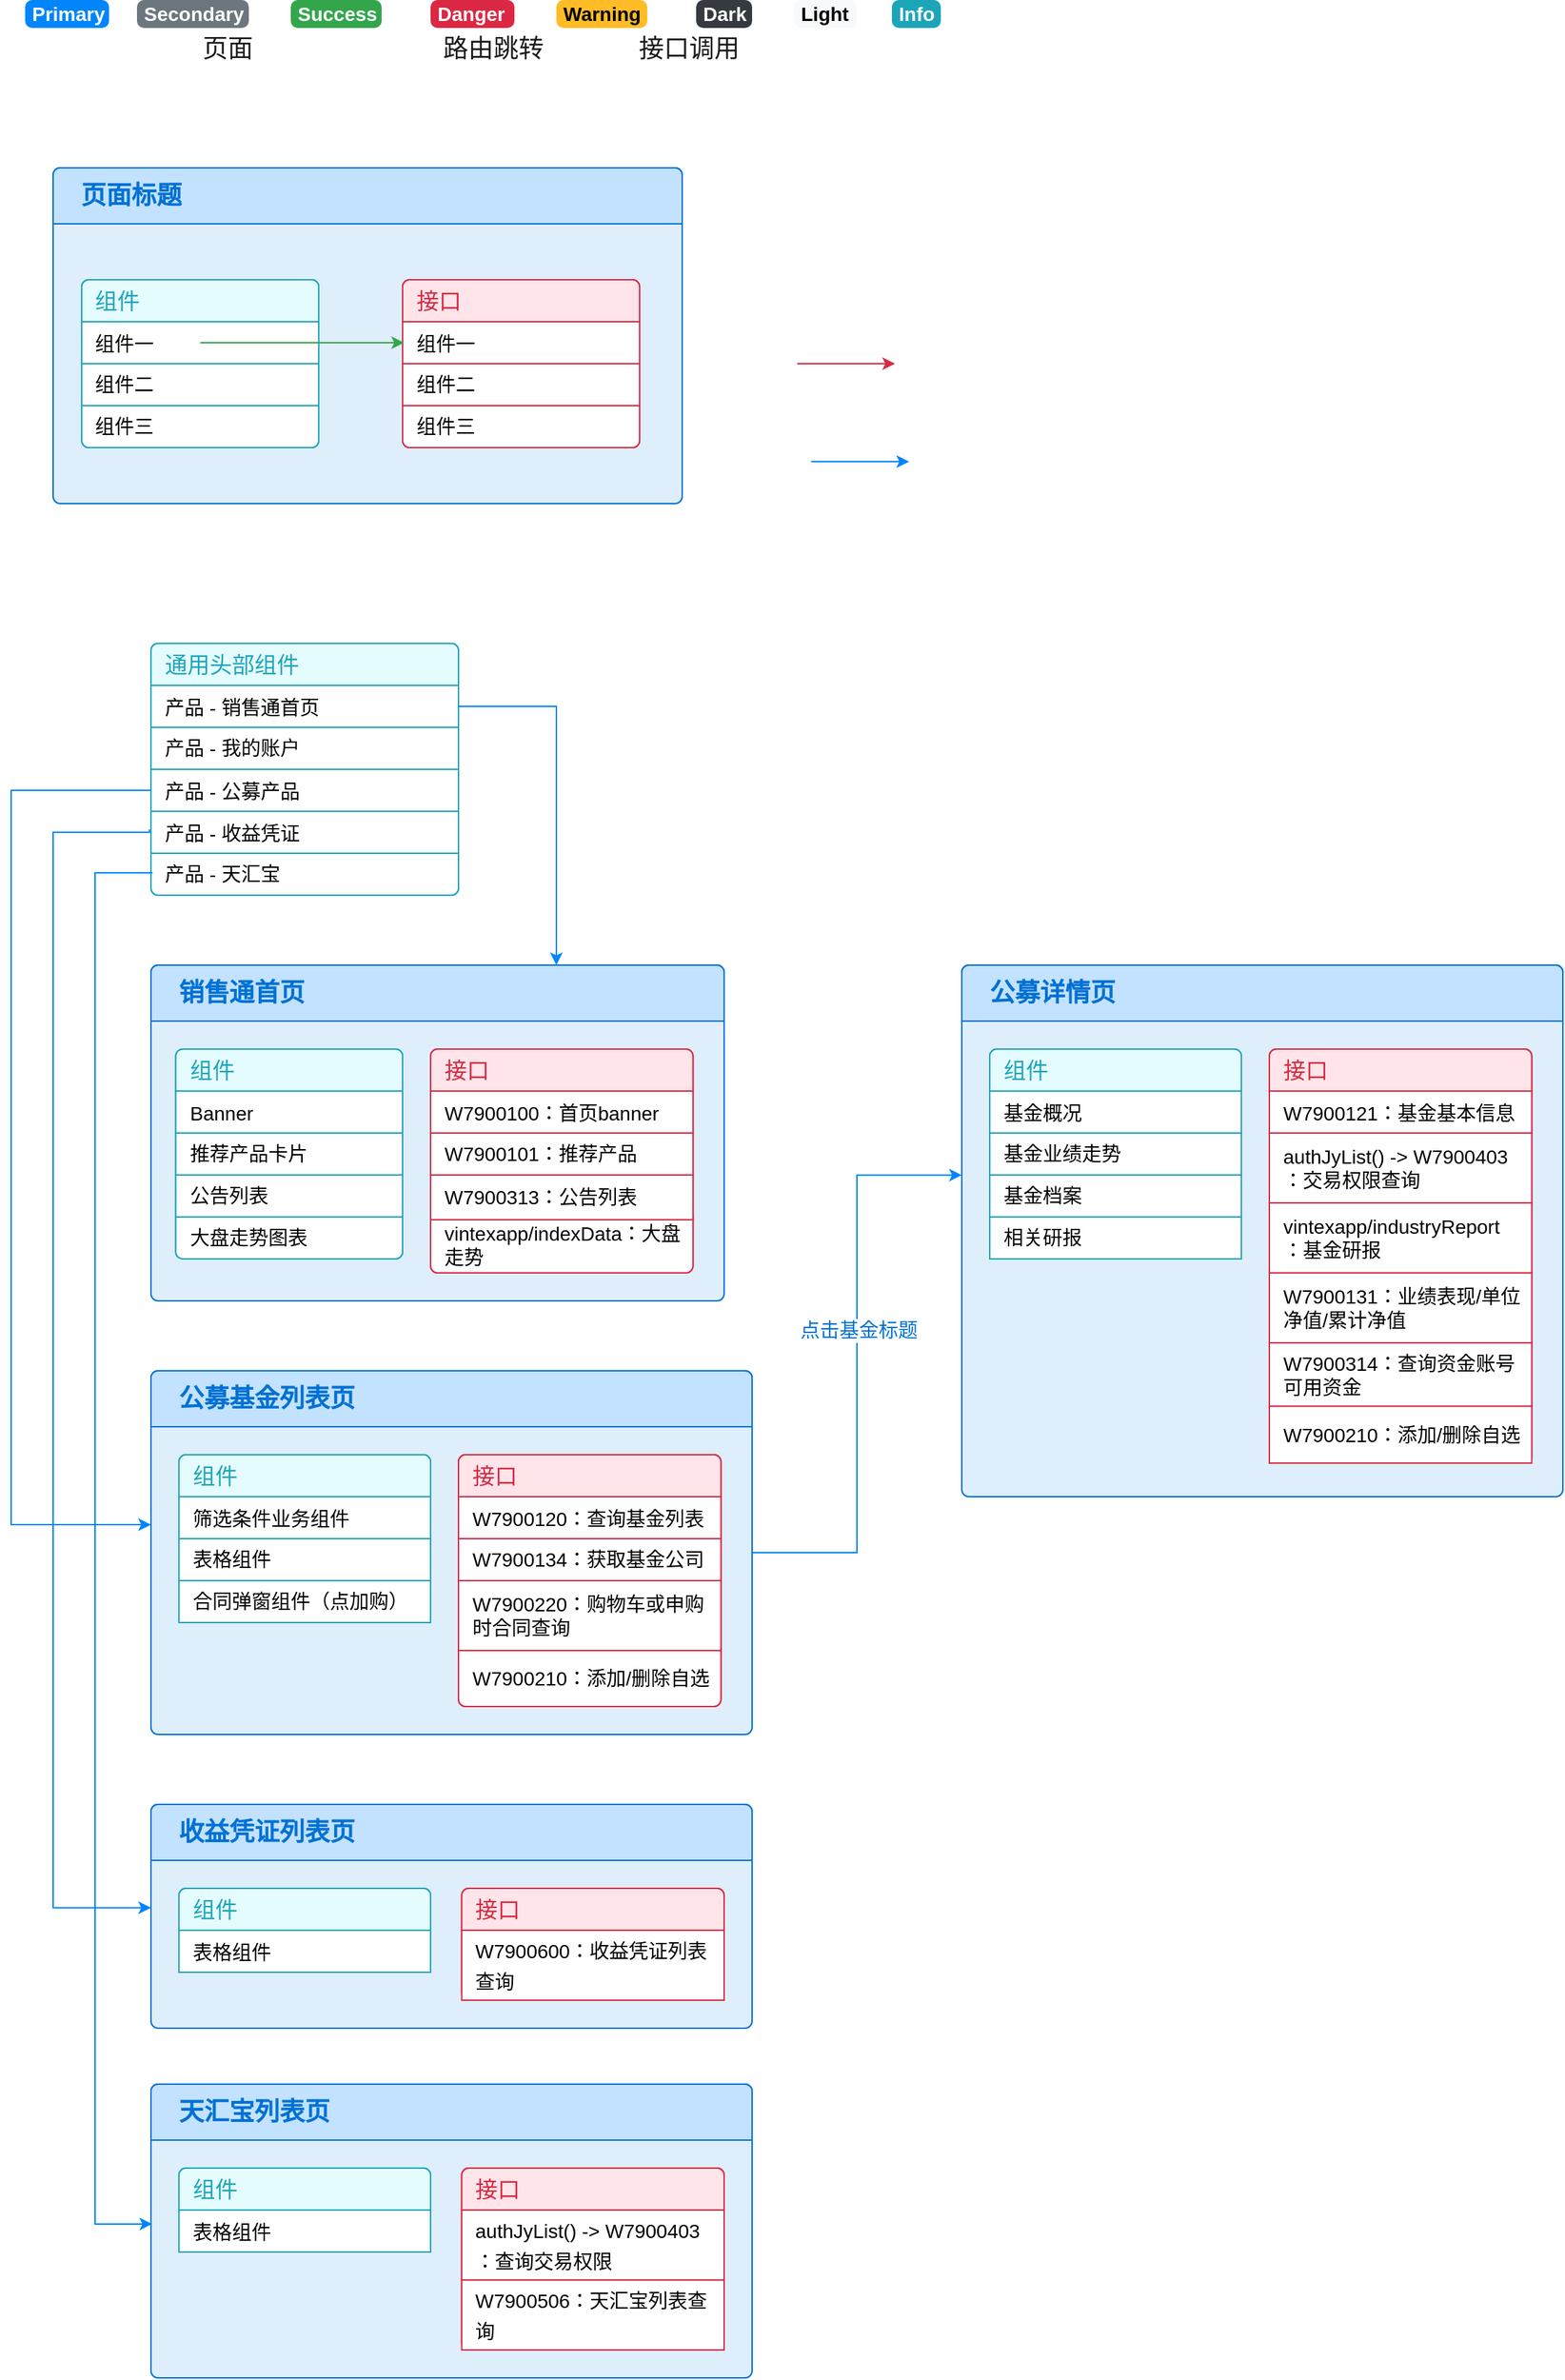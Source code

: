 <mxfile version="20.0.4" type="github">
  <diagram id="Mhiz0TYbnqHUInZX7yoO" name="Page-1">
    <mxGraphModel dx="1487" dy="970" grid="1" gridSize="10" guides="1" tooltips="1" connect="1" arrows="1" fold="1" page="1" pageScale="1" pageWidth="827" pageHeight="1169" math="0" shadow="0">
      <root>
        <mxCell id="0" />
        <mxCell id="1" parent="0" />
        <mxCell id="RmsIAJbYhFThGV-NR5GQ-37" value="" style="html=1;shadow=0;dashed=0;shape=mxgraph.bootstrap.rrect;rSize=5;strokeColor=#0071D5;html=1;whiteSpace=wrap;fillColor=#DFEEFB;fontColor=#ffffff;verticalAlign=bottom;align=left;spacing=20;spacingBottom=0;fontSize=14;" vertex="1" parent="1">
          <mxGeometry x="50" y="130" width="450" height="240" as="geometry" />
        </mxCell>
        <mxCell id="RmsIAJbYhFThGV-NR5GQ-38" value="&lt;font color=&quot;#0071d5&quot;&gt;&lt;b&gt;页面标题&lt;/b&gt;&lt;/font&gt;" style="html=1;shadow=0;dashed=0;shape=mxgraph.bootstrap.topButton;rSize=5;perimeter=none;whiteSpace=wrap;fillColor=#C2E2FF;strokeColor=#0071D5;fontColor=#ffffff;resizeWidth=1;fontSize=18;align=left;spacing=20;" vertex="1" parent="RmsIAJbYhFThGV-NR5GQ-37">
          <mxGeometry width="450" height="40" relative="1" as="geometry" />
        </mxCell>
        <mxCell id="RmsIAJbYhFThGV-NR5GQ-52" value="" style="html=1;shadow=0;dashed=0;shape=mxgraph.bootstrap.rrect;rSize=5;strokeColor=#1CA5B8;html=1;whiteSpace=wrap;fillColor=#FFFFFF;fontColor=#000000;fontSize=18;" vertex="1" parent="RmsIAJbYhFThGV-NR5GQ-37">
          <mxGeometry x="20.45" y="80" width="169.55" height="120" as="geometry" />
        </mxCell>
        <mxCell id="RmsIAJbYhFThGV-NR5GQ-53" value="组件" style="html=1;shadow=0;dashed=0;shape=mxgraph.bootstrap.topButton;strokeColor=inherit;fillColor=#E5FCFF;rSize=5;perimeter=none;whiteSpace=wrap;resizeWidth=1;align=left;spacing=10;fontSize=16;fontColor=#1CA5B8;" vertex="1" parent="RmsIAJbYhFThGV-NR5GQ-52">
          <mxGeometry width="169.55" height="30" relative="1" as="geometry" />
        </mxCell>
        <mxCell id="RmsIAJbYhFThGV-NR5GQ-54" value="&lt;font style=&quot;font-size: 14px;&quot;&gt;组件一&lt;/font&gt;" style="strokeColor=inherit;fillColor=inherit;gradientColor=inherit;fontColor=inherit;html=1;shadow=0;dashed=0;perimeter=none;whiteSpace=wrap;resizeWidth=1;align=left;spacing=10;fontSize=18;" vertex="1" parent="RmsIAJbYhFThGV-NR5GQ-52">
          <mxGeometry width="169.55" height="30" relative="1" as="geometry">
            <mxPoint y="30" as="offset" />
          </mxGeometry>
        </mxCell>
        <mxCell id="RmsIAJbYhFThGV-NR5GQ-55" value="组件二" style="strokeColor=inherit;fillColor=inherit;gradientColor=inherit;fontColor=inherit;html=1;shadow=0;dashed=0;perimeter=none;whiteSpace=wrap;resizeWidth=1;align=left;spacing=10;fontSize=14;" vertex="1" parent="RmsIAJbYhFThGV-NR5GQ-52">
          <mxGeometry width="169.55" height="30" relative="1" as="geometry">
            <mxPoint y="60" as="offset" />
          </mxGeometry>
        </mxCell>
        <mxCell id="RmsIAJbYhFThGV-NR5GQ-56" value="组件三" style="strokeColor=inherit;fillColor=inherit;gradientColor=inherit;fontColor=inherit;html=1;shadow=0;dashed=0;shape=mxgraph.bootstrap.bottomButton;rSize=5;perimeter=none;whiteSpace=wrap;resizeWidth=1;resizeHeight=0;align=left;spacing=10;fontSize=14;" vertex="1" parent="RmsIAJbYhFThGV-NR5GQ-52">
          <mxGeometry y="1" width="169.55" height="30" relative="1" as="geometry">
            <mxPoint y="-30" as="offset" />
          </mxGeometry>
        </mxCell>
        <mxCell id="RmsIAJbYhFThGV-NR5GQ-65" value="" style="html=1;shadow=0;dashed=0;shape=mxgraph.bootstrap.rrect;rSize=5;strokeColor=#DB2843;html=1;whiteSpace=wrap;fillColor=#FFFFFF;fontColor=#000000;fontSize=18;" vertex="1" parent="RmsIAJbYhFThGV-NR5GQ-37">
          <mxGeometry x="250" y="80" width="169.55" height="120" as="geometry" />
        </mxCell>
        <mxCell id="RmsIAJbYhFThGV-NR5GQ-66" value="&lt;font color=&quot;#db2843&quot;&gt;接口&lt;/font&gt;" style="html=1;shadow=0;dashed=0;shape=mxgraph.bootstrap.topButton;strokeColor=inherit;fillColor=#FFE5E9;rSize=5;perimeter=none;whiteSpace=wrap;resizeWidth=1;align=left;spacing=10;fontSize=16;fontColor=#1CA5B8;" vertex="1" parent="RmsIAJbYhFThGV-NR5GQ-65">
          <mxGeometry width="169.55" height="30" relative="1" as="geometry" />
        </mxCell>
        <mxCell id="RmsIAJbYhFThGV-NR5GQ-67" value="&lt;font style=&quot;font-size: 14px;&quot;&gt;组件一&lt;/font&gt;" style="strokeColor=inherit;fillColor=inherit;gradientColor=inherit;fontColor=inherit;html=1;shadow=0;dashed=0;perimeter=none;whiteSpace=wrap;resizeWidth=1;align=left;spacing=10;fontSize=18;" vertex="1" parent="RmsIAJbYhFThGV-NR5GQ-65">
          <mxGeometry width="169.55" height="30" relative="1" as="geometry">
            <mxPoint y="30" as="offset" />
          </mxGeometry>
        </mxCell>
        <mxCell id="RmsIAJbYhFThGV-NR5GQ-68" value="组件二" style="strokeColor=inherit;fillColor=inherit;gradientColor=inherit;fontColor=inherit;html=1;shadow=0;dashed=0;perimeter=none;whiteSpace=wrap;resizeWidth=1;align=left;spacing=10;fontSize=14;" vertex="1" parent="RmsIAJbYhFThGV-NR5GQ-65">
          <mxGeometry width="169.55" height="30" relative="1" as="geometry">
            <mxPoint y="60" as="offset" />
          </mxGeometry>
        </mxCell>
        <mxCell id="RmsIAJbYhFThGV-NR5GQ-69" value="组件三" style="strokeColor=inherit;fillColor=inherit;gradientColor=inherit;fontColor=inherit;html=1;shadow=0;dashed=0;shape=mxgraph.bootstrap.bottomButton;rSize=5;perimeter=none;whiteSpace=wrap;resizeWidth=1;resizeHeight=0;align=left;spacing=10;fontSize=14;" vertex="1" parent="RmsIAJbYhFThGV-NR5GQ-65">
          <mxGeometry y="1" width="169.55" height="30" relative="1" as="geometry">
            <mxPoint y="-30" as="offset" />
          </mxGeometry>
        </mxCell>
        <mxCell id="RmsIAJbYhFThGV-NR5GQ-42" value="" style="endArrow=classic;html=1;rounded=0;fontSize=18;fontColor=#1A1A1A;strokeColor=#33A64C;entryX=0.006;entryY=0.375;entryDx=0;entryDy=0;entryPerimeter=0;" edge="1" parent="RmsIAJbYhFThGV-NR5GQ-37" source="RmsIAJbYhFThGV-NR5GQ-54" target="RmsIAJbYhFThGV-NR5GQ-65">
          <mxGeometry width="50" height="50" relative="1" as="geometry">
            <mxPoint x="240" y="300" as="sourcePoint" />
            <mxPoint x="310" y="300" as="targetPoint" />
          </mxGeometry>
        </mxCell>
        <mxCell id="RmsIAJbYhFThGV-NR5GQ-41" value="&lt;font style=&quot;font-size: 18px;&quot; color=&quot;#1a1a1a&quot;&gt;页面&lt;/font&gt;" style="text;html=1;strokeColor=none;fillColor=none;align=center;verticalAlign=middle;whiteSpace=wrap;rounded=0;fontColor=#FFFFFF;" vertex="1" parent="1">
          <mxGeometry x="145" y="30" width="60" height="30" as="geometry" />
        </mxCell>
        <mxCell id="RmsIAJbYhFThGV-NR5GQ-43" value="&lt;font style=&quot;font-size: 18px;&quot; color=&quot;#1a1a1a&quot;&gt;路由跳转&lt;/font&gt;" style="text;html=1;strokeColor=none;fillColor=none;align=center;verticalAlign=middle;whiteSpace=wrap;rounded=0;fontColor=#FFFFFF;" vertex="1" parent="1">
          <mxGeometry x="320" y="30" width="90" height="30" as="geometry" />
        </mxCell>
        <mxCell id="RmsIAJbYhFThGV-NR5GQ-44" value="" style="endArrow=classic;html=1;rounded=0;fontSize=18;fontColor=#1A1A1A;strokeColor=#DB2843;strokeWidth=1;" edge="1" parent="1">
          <mxGeometry width="50" height="50" relative="1" as="geometry">
            <mxPoint x="582.28" y="270" as="sourcePoint" />
            <mxPoint x="652.28" y="270" as="targetPoint" />
          </mxGeometry>
        </mxCell>
        <mxCell id="RmsIAJbYhFThGV-NR5GQ-45" value="&lt;font style=&quot;font-size: 18px;&quot; color=&quot;#1a1a1a&quot;&gt;接口调用&lt;/font&gt;" style="text;html=1;strokeColor=none;fillColor=none;align=center;verticalAlign=middle;whiteSpace=wrap;rounded=0;fontColor=#FFFFFF;" vertex="1" parent="1">
          <mxGeometry x="460" y="30" width="90" height="30" as="geometry" />
        </mxCell>
        <mxCell id="RmsIAJbYhFThGV-NR5GQ-57" value="Primary" style="html=1;shadow=0;dashed=0;shape=mxgraph.bootstrap.rrect;rSize=5;strokeColor=none;strokeWidth=1;fillColor=#0085FC;fontColor=#FFFFFF;whiteSpace=wrap;align=left;verticalAlign=middle;spacingLeft=0;fontStyle=1;fontSize=14;spacing=5;" vertex="1" parent="1">
          <mxGeometry x="30" y="10" width="60" height="20" as="geometry" />
        </mxCell>
        <mxCell id="RmsIAJbYhFThGV-NR5GQ-58" value="Secondary" style="html=1;shadow=0;dashed=0;shape=mxgraph.bootstrap.rrect;rSize=5;strokeColor=none;strokeWidth=1;fillColor=#6C767D;fontColor=#FFFFFF;whiteSpace=wrap;align=left;verticalAlign=middle;spacingLeft=0;fontStyle=1;fontSize=14;spacing=5;" vertex="1" parent="1">
          <mxGeometry x="110" y="10" width="80" height="20" as="geometry" />
        </mxCell>
        <mxCell id="RmsIAJbYhFThGV-NR5GQ-59" value="Success" style="html=1;shadow=0;dashed=0;shape=mxgraph.bootstrap.rrect;rSize=5;strokeColor=none;strokeWidth=1;fillColor=#33A64C;fontColor=#FFFFFF;whiteSpace=wrap;align=left;verticalAlign=middle;spacingLeft=0;fontStyle=1;fontSize=14;spacing=5;" vertex="1" parent="1">
          <mxGeometry x="220" y="10" width="65" height="20" as="geometry" />
        </mxCell>
        <mxCell id="RmsIAJbYhFThGV-NR5GQ-60" value="Danger" style="html=1;shadow=0;dashed=0;shape=mxgraph.bootstrap.rrect;rSize=5;strokeColor=none;strokeWidth=1;fillColor=#DB2843;fontColor=#FFFFFF;whiteSpace=wrap;align=left;verticalAlign=middle;spacingLeft=0;fontStyle=1;fontSize=14;spacing=5;" vertex="1" parent="1">
          <mxGeometry x="320" y="10" width="60" height="20" as="geometry" />
        </mxCell>
        <mxCell id="RmsIAJbYhFThGV-NR5GQ-61" value="Warning" style="html=1;shadow=0;dashed=0;shape=mxgraph.bootstrap.rrect;rSize=5;strokeColor=none;strokeWidth=1;fillColor=#FFBC26;fontColor=#000000;whiteSpace=wrap;align=left;verticalAlign=middle;spacingLeft=0;fontStyle=1;fontSize=14;spacing=5;" vertex="1" parent="1">
          <mxGeometry x="410" y="10" width="65" height="20" as="geometry" />
        </mxCell>
        <mxCell id="RmsIAJbYhFThGV-NR5GQ-62" value="Dark" style="html=1;shadow=0;dashed=0;shape=mxgraph.bootstrap.rrect;rSize=5;strokeColor=none;strokeWidth=1;fillColor=#343A40;fontColor=#FFFFFF;whiteSpace=wrap;align=left;verticalAlign=middle;spacingLeft=0;fontStyle=1;fontSize=14;spacing=5;" vertex="1" parent="1">
          <mxGeometry x="510" y="10" width="40" height="20" as="geometry" />
        </mxCell>
        <mxCell id="RmsIAJbYhFThGV-NR5GQ-63" value="Light" style="html=1;shadow=0;dashed=0;shape=mxgraph.bootstrap.rrect;rSize=5;strokeColor=none;strokeWidth=1;fillColor=#F8F9FA;fontColor=#000000;whiteSpace=wrap;align=left;verticalAlign=middle;spacingLeft=0;fontStyle=1;fontSize=14;spacing=5;" vertex="1" parent="1">
          <mxGeometry x="580" y="10" width="45" height="20" as="geometry" />
        </mxCell>
        <mxCell id="RmsIAJbYhFThGV-NR5GQ-64" value="Info" style="html=1;shadow=0;dashed=0;shape=mxgraph.bootstrap.rrect;rSize=5;strokeColor=none;strokeWidth=1;fillColor=#1CA5B8;fontColor=#FFFFFF;whiteSpace=wrap;align=left;verticalAlign=middle;spacingLeft=0;fontStyle=1;fontSize=14;spacing=5;" vertex="1" parent="1">
          <mxGeometry x="650" y="10" width="35" height="20" as="geometry" />
        </mxCell>
        <mxCell id="RmsIAJbYhFThGV-NR5GQ-70" value="" style="html=1;shadow=0;dashed=0;shape=mxgraph.bootstrap.rrect;rSize=5;strokeColor=#1CA5B8;html=1;whiteSpace=wrap;fillColor=#FFFFFF;fontColor=#000000;fontSize=18;" vertex="1" parent="1">
          <mxGeometry x="120" y="470" width="220" height="180" as="geometry" />
        </mxCell>
        <mxCell id="RmsIAJbYhFThGV-NR5GQ-71" value="通用头部组件" style="html=1;shadow=0;dashed=0;shape=mxgraph.bootstrap.topButton;strokeColor=inherit;fillColor=#E5FCFF;rSize=5;perimeter=none;whiteSpace=wrap;resizeWidth=1;align=left;spacing=10;fontSize=16;fontColor=#1CA5B8;" vertex="1" parent="RmsIAJbYhFThGV-NR5GQ-70">
          <mxGeometry width="220" height="30" relative="1" as="geometry" />
        </mxCell>
        <mxCell id="RmsIAJbYhFThGV-NR5GQ-72" value="&lt;font style=&quot;font-size: 14px;&quot;&gt;产品 - 销售通首页&lt;/font&gt;" style="strokeColor=inherit;fillColor=inherit;gradientColor=inherit;fontColor=inherit;html=1;shadow=0;dashed=0;perimeter=none;whiteSpace=wrap;resizeWidth=1;align=left;spacing=10;fontSize=18;" vertex="1" parent="RmsIAJbYhFThGV-NR5GQ-70">
          <mxGeometry width="220" height="30" relative="1" as="geometry">
            <mxPoint y="30" as="offset" />
          </mxGeometry>
        </mxCell>
        <mxCell id="RmsIAJbYhFThGV-NR5GQ-73" value="产品 - 我的账户" style="strokeColor=inherit;fillColor=inherit;gradientColor=inherit;fontColor=inherit;html=1;shadow=0;dashed=0;perimeter=none;whiteSpace=wrap;resizeWidth=1;align=left;spacing=10;fontSize=14;" vertex="1" parent="RmsIAJbYhFThGV-NR5GQ-70">
          <mxGeometry width="220" height="30" relative="1" as="geometry">
            <mxPoint y="60" as="offset" />
          </mxGeometry>
        </mxCell>
        <mxCell id="RmsIAJbYhFThGV-NR5GQ-74" value="产品 - 天汇宝" style="strokeColor=inherit;fillColor=inherit;gradientColor=inherit;fontColor=inherit;html=1;shadow=0;dashed=0;shape=mxgraph.bootstrap.bottomButton;rSize=5;perimeter=none;whiteSpace=wrap;resizeWidth=1;resizeHeight=0;align=left;spacing=10;fontSize=14;" vertex="1" parent="RmsIAJbYhFThGV-NR5GQ-70">
          <mxGeometry y="1" width="220" height="30" relative="1" as="geometry">
            <mxPoint y="-30" as="offset" />
          </mxGeometry>
        </mxCell>
        <mxCell id="RmsIAJbYhFThGV-NR5GQ-76" value="&lt;span style=&quot;font-size: 14px;&quot;&gt;产品 - 公募产品&lt;/span&gt;" style="strokeColor=inherit;fillColor=inherit;gradientColor=inherit;fontColor=inherit;html=1;shadow=0;dashed=0;perimeter=none;whiteSpace=wrap;resizeWidth=1;align=left;spacing=10;fontSize=18;" vertex="1" parent="RmsIAJbYhFThGV-NR5GQ-70">
          <mxGeometry y="90" width="220" height="30" as="geometry" />
        </mxCell>
        <mxCell id="RmsIAJbYhFThGV-NR5GQ-77" value="&lt;font style=&quot;font-size: 14px;&quot;&gt;产品 - 收益凭证&lt;/font&gt;" style="strokeColor=inherit;fillColor=inherit;gradientColor=inherit;fontColor=inherit;html=1;shadow=0;dashed=0;perimeter=none;whiteSpace=wrap;resizeWidth=1;align=left;spacing=10;fontSize=18;" vertex="1" parent="RmsIAJbYhFThGV-NR5GQ-70">
          <mxGeometry y="120" width="220" height="30" as="geometry" />
        </mxCell>
        <mxCell id="RmsIAJbYhFThGV-NR5GQ-79" value="" style="html=1;shadow=0;dashed=0;shape=mxgraph.bootstrap.rrect;rSize=5;strokeColor=#0071D5;html=1;whiteSpace=wrap;fillColor=#DFEEFB;fontColor=#ffffff;verticalAlign=bottom;align=left;spacing=20;spacingBottom=0;fontSize=14;container=0;" vertex="1" parent="1">
          <mxGeometry x="120" y="700" width="410" height="240" as="geometry" />
        </mxCell>
        <mxCell id="RmsIAJbYhFThGV-NR5GQ-80" value="&lt;font color=&quot;#0071d5&quot;&gt;&lt;b&gt;销售通首页&lt;/b&gt;&lt;/font&gt;" style="html=1;shadow=0;dashed=0;shape=mxgraph.bootstrap.topButton;rSize=5;perimeter=none;whiteSpace=wrap;fillColor=#C2E2FF;strokeColor=#0071D5;fontColor=#ffffff;resizeWidth=1;fontSize=18;align=left;spacing=20;" vertex="1" parent="1">
          <mxGeometry x="120" y="700" width="410" height="40" as="geometry" />
        </mxCell>
        <mxCell id="RmsIAJbYhFThGV-NR5GQ-81" value="" style="html=1;shadow=0;dashed=0;shape=mxgraph.bootstrap.rrect;rSize=5;strokeColor=#1CA5B8;html=1;whiteSpace=wrap;fillColor=#FFFFFF;fontColor=#000000;fontSize=18;" vertex="1" parent="1">
          <mxGeometry x="137.72" y="760" width="162.28" height="150" as="geometry" />
        </mxCell>
        <mxCell id="RmsIAJbYhFThGV-NR5GQ-82" value="组件" style="html=1;shadow=0;dashed=0;shape=mxgraph.bootstrap.topButton;strokeColor=inherit;fillColor=#E5FCFF;rSize=5;perimeter=none;whiteSpace=wrap;resizeWidth=1;align=left;spacing=10;fontSize=16;fontColor=#1CA5B8;" vertex="1" parent="RmsIAJbYhFThGV-NR5GQ-81">
          <mxGeometry width="162.28" height="30" relative="1" as="geometry" />
        </mxCell>
        <mxCell id="RmsIAJbYhFThGV-NR5GQ-83" value="&lt;font style=&quot;font-size: 14px;&quot;&gt;Banner&lt;/font&gt;" style="strokeColor=inherit;fillColor=inherit;gradientColor=inherit;fontColor=inherit;html=1;shadow=0;dashed=0;perimeter=none;whiteSpace=wrap;resizeWidth=1;align=left;spacing=10;fontSize=18;" vertex="1" parent="RmsIAJbYhFThGV-NR5GQ-81">
          <mxGeometry width="162.28" height="30" relative="1" as="geometry">
            <mxPoint y="30" as="offset" />
          </mxGeometry>
        </mxCell>
        <mxCell id="RmsIAJbYhFThGV-NR5GQ-84" value="推荐产品卡片" style="strokeColor=inherit;fillColor=inherit;gradientColor=inherit;fontColor=inherit;html=1;shadow=0;dashed=0;perimeter=none;whiteSpace=wrap;resizeWidth=1;align=left;spacing=10;fontSize=14;" vertex="1" parent="RmsIAJbYhFThGV-NR5GQ-81">
          <mxGeometry width="162.28" height="30" relative="1" as="geometry">
            <mxPoint y="60" as="offset" />
          </mxGeometry>
        </mxCell>
        <mxCell id="RmsIAJbYhFThGV-NR5GQ-85" value="大盘走势图表" style="strokeColor=inherit;fillColor=inherit;gradientColor=inherit;fontColor=inherit;html=1;shadow=0;dashed=0;shape=mxgraph.bootstrap.bottomButton;rSize=5;perimeter=none;whiteSpace=wrap;resizeWidth=1;resizeHeight=0;align=left;spacing=10;fontSize=14;" vertex="1" parent="RmsIAJbYhFThGV-NR5GQ-81">
          <mxGeometry y="1" width="162.28" height="30" relative="1" as="geometry">
            <mxPoint y="-30" as="offset" />
          </mxGeometry>
        </mxCell>
        <mxCell id="RmsIAJbYhFThGV-NR5GQ-92" value="公告列表" style="strokeColor=inherit;fillColor=inherit;gradientColor=inherit;fontColor=inherit;html=1;shadow=0;dashed=0;perimeter=none;whiteSpace=wrap;resizeWidth=1;align=left;spacing=10;fontSize=14;" vertex="1" parent="RmsIAJbYhFThGV-NR5GQ-81">
          <mxGeometry y="90" width="162.28" height="30" as="geometry" />
        </mxCell>
        <mxCell id="RmsIAJbYhFThGV-NR5GQ-86" value="" style="html=1;shadow=0;dashed=0;shape=mxgraph.bootstrap.rrect;rSize=5;strokeColor=#DB2843;html=1;whiteSpace=wrap;fillColor=#FFFFFF;fontColor=#000000;fontSize=18;" vertex="1" parent="1">
          <mxGeometry x="320" y="760" width="187.72" height="160" as="geometry" />
        </mxCell>
        <mxCell id="RmsIAJbYhFThGV-NR5GQ-87" value="&lt;font color=&quot;#db2843&quot;&gt;接口&lt;/font&gt;" style="html=1;shadow=0;dashed=0;shape=mxgraph.bootstrap.topButton;strokeColor=inherit;fillColor=#FFE5E9;rSize=5;perimeter=none;whiteSpace=wrap;resizeWidth=1;align=left;spacing=10;fontSize=16;fontColor=#1CA5B8;" vertex="1" parent="RmsIAJbYhFThGV-NR5GQ-86">
          <mxGeometry width="187.72" height="30" relative="1" as="geometry" />
        </mxCell>
        <mxCell id="RmsIAJbYhFThGV-NR5GQ-88" value="&lt;font style=&quot;font-size: 14px;&quot;&gt;W7900100：首页banner&lt;/font&gt;" style="strokeColor=inherit;fillColor=inherit;gradientColor=inherit;fontColor=inherit;html=1;shadow=0;dashed=0;perimeter=none;whiteSpace=wrap;resizeWidth=1;align=left;spacing=10;fontSize=18;" vertex="1" parent="RmsIAJbYhFThGV-NR5GQ-86">
          <mxGeometry width="187.72" height="30" relative="1" as="geometry">
            <mxPoint y="30" as="offset" />
          </mxGeometry>
        </mxCell>
        <mxCell id="RmsIAJbYhFThGV-NR5GQ-89" value="W7900101：推荐产品" style="strokeColor=inherit;fillColor=inherit;gradientColor=inherit;fontColor=inherit;html=1;shadow=0;dashed=0;perimeter=none;whiteSpace=wrap;resizeWidth=1;align=left;spacing=10;fontSize=14;" vertex="1" parent="RmsIAJbYhFThGV-NR5GQ-86">
          <mxGeometry width="187.72" height="30" relative="1" as="geometry">
            <mxPoint y="60" as="offset" />
          </mxGeometry>
        </mxCell>
        <mxCell id="RmsIAJbYhFThGV-NR5GQ-90" value="vintexapp/indexData：大盘走势" style="strokeColor=inherit;fillColor=inherit;gradientColor=inherit;fontColor=inherit;html=1;shadow=0;dashed=0;shape=mxgraph.bootstrap.bottomButton;rSize=5;perimeter=none;whiteSpace=wrap;resizeWidth=1;resizeHeight=0;align=left;spacing=10;fontSize=14;" vertex="1" parent="RmsIAJbYhFThGV-NR5GQ-86">
          <mxGeometry y="1" width="187.72" height="41" relative="1" as="geometry">
            <mxPoint y="-41" as="offset" />
          </mxGeometry>
        </mxCell>
        <mxCell id="RmsIAJbYhFThGV-NR5GQ-93" value="W7900313：公告列表" style="strokeColor=inherit;fillColor=inherit;gradientColor=inherit;fontColor=inherit;html=1;shadow=0;dashed=0;perimeter=none;whiteSpace=wrap;resizeWidth=1;align=left;spacing=10;fontSize=14;" vertex="1" parent="RmsIAJbYhFThGV-NR5GQ-86">
          <mxGeometry y="90" width="187.72" height="32" as="geometry" />
        </mxCell>
        <mxCell id="RmsIAJbYhFThGV-NR5GQ-156" style="edgeStyle=orthogonalEdgeStyle;rounded=0;orthogonalLoop=1;jettySize=auto;html=1;entryX=0;entryY=0.395;entryDx=0;entryDy=0;entryPerimeter=0;fontSize=16;fontColor=#DB2843;strokeColor=#0085FC;strokeWidth=1;" edge="1" parent="1" source="RmsIAJbYhFThGV-NR5GQ-94" target="RmsIAJbYhFThGV-NR5GQ-139">
          <mxGeometry relative="1" as="geometry" />
        </mxCell>
        <mxCell id="RmsIAJbYhFThGV-NR5GQ-157" value="点击基金标题" style="edgeLabel;html=1;align=center;verticalAlign=middle;resizable=0;points=[];fontSize=14;fontColor=#0071D5;" vertex="1" connectable="0" parent="RmsIAJbYhFThGV-NR5GQ-156">
          <mxGeometry x="0.114" y="-1" relative="1" as="geometry">
            <mxPoint as="offset" />
          </mxGeometry>
        </mxCell>
        <mxCell id="RmsIAJbYhFThGV-NR5GQ-94" value="" style="html=1;shadow=0;dashed=0;shape=mxgraph.bootstrap.rrect;rSize=5;strokeColor=#0071D5;html=1;whiteSpace=wrap;fillColor=#DFEEFB;fontColor=#ffffff;verticalAlign=bottom;align=left;spacing=20;spacingBottom=0;fontSize=14;container=0;" vertex="1" parent="1">
          <mxGeometry x="120" y="990" width="430" height="260" as="geometry" />
        </mxCell>
        <mxCell id="RmsIAJbYhFThGV-NR5GQ-95" value="&lt;font color=&quot;#0071d5&quot;&gt;&lt;b&gt;公募基金列表页&lt;/b&gt;&lt;/font&gt;" style="html=1;shadow=0;dashed=0;shape=mxgraph.bootstrap.topButton;rSize=5;perimeter=none;whiteSpace=wrap;fillColor=#C2E2FF;strokeColor=#0071D5;fontColor=#ffffff;resizeWidth=1;fontSize=18;align=left;spacing=20;" vertex="1" parent="1">
          <mxGeometry x="120" y="990" width="430" height="40" as="geometry" />
        </mxCell>
        <mxCell id="RmsIAJbYhFThGV-NR5GQ-96" value="" style="html=1;shadow=0;dashed=0;shape=mxgraph.bootstrap.rrect;rSize=5;strokeColor=#1CA5B8;html=1;whiteSpace=wrap;fillColor=#FFFFFF;fontColor=#000000;fontSize=18;" vertex="1" parent="1">
          <mxGeometry x="140" y="1050" width="180" height="120" as="geometry" />
        </mxCell>
        <mxCell id="RmsIAJbYhFThGV-NR5GQ-97" value="组件" style="html=1;shadow=0;dashed=0;shape=mxgraph.bootstrap.topButton;strokeColor=inherit;fillColor=#E5FCFF;rSize=5;perimeter=none;whiteSpace=wrap;resizeWidth=1;align=left;spacing=10;fontSize=16;fontColor=#1CA5B8;" vertex="1" parent="RmsIAJbYhFThGV-NR5GQ-96">
          <mxGeometry width="180.0" height="30" relative="1" as="geometry" />
        </mxCell>
        <mxCell id="RmsIAJbYhFThGV-NR5GQ-98" value="&lt;font style=&quot;font-size: 14px;&quot;&gt;筛选条件业务组件&lt;/font&gt;" style="strokeColor=inherit;fillColor=inherit;gradientColor=inherit;fontColor=inherit;html=1;shadow=0;dashed=0;perimeter=none;whiteSpace=wrap;resizeWidth=1;align=left;spacing=10;fontSize=18;" vertex="1" parent="RmsIAJbYhFThGV-NR5GQ-96">
          <mxGeometry width="180.0" height="30" relative="1" as="geometry">
            <mxPoint y="30" as="offset" />
          </mxGeometry>
        </mxCell>
        <mxCell id="RmsIAJbYhFThGV-NR5GQ-99" value="表格组件" style="strokeColor=inherit;fillColor=inherit;gradientColor=inherit;fontColor=inherit;html=1;shadow=0;dashed=0;perimeter=none;whiteSpace=wrap;resizeWidth=1;align=left;spacing=10;fontSize=14;" vertex="1" parent="RmsIAJbYhFThGV-NR5GQ-96">
          <mxGeometry width="180.0" height="30" relative="1" as="geometry">
            <mxPoint y="60" as="offset" />
          </mxGeometry>
        </mxCell>
        <mxCell id="RmsIAJbYhFThGV-NR5GQ-101" value="合同弹窗组件（点加购）" style="strokeColor=inherit;fillColor=inherit;gradientColor=inherit;fontColor=inherit;html=1;shadow=0;dashed=0;perimeter=none;whiteSpace=wrap;resizeWidth=1;align=left;spacing=10;fontSize=14;" vertex="1" parent="RmsIAJbYhFThGV-NR5GQ-96">
          <mxGeometry y="90" width="180" height="30" as="geometry" />
        </mxCell>
        <mxCell id="RmsIAJbYhFThGV-NR5GQ-102" value="" style="html=1;shadow=0;dashed=0;shape=mxgraph.bootstrap.rrect;rSize=5;strokeColor=#DB2843;html=1;whiteSpace=wrap;fillColor=#FFFFFF;fontColor=#000000;fontSize=18;" vertex="1" parent="1">
          <mxGeometry x="340" y="1050" width="187.72" height="180" as="geometry" />
        </mxCell>
        <mxCell id="RmsIAJbYhFThGV-NR5GQ-103" value="&lt;font color=&quot;#db2843&quot;&gt;接口&lt;/font&gt;" style="html=1;shadow=0;dashed=0;shape=mxgraph.bootstrap.topButton;strokeColor=inherit;fillColor=#FFE5E9;rSize=5;perimeter=none;whiteSpace=wrap;resizeWidth=1;align=left;spacing=10;fontSize=16;fontColor=#1CA5B8;" vertex="1" parent="RmsIAJbYhFThGV-NR5GQ-102">
          <mxGeometry width="187.72" height="30" relative="1" as="geometry" />
        </mxCell>
        <mxCell id="RmsIAJbYhFThGV-NR5GQ-104" value="&lt;font style=&quot;font-size: 14px;&quot;&gt;W7900120：查询基金列表&lt;/font&gt;" style="strokeColor=inherit;fillColor=inherit;gradientColor=inherit;fontColor=inherit;html=1;shadow=0;dashed=0;perimeter=none;whiteSpace=wrap;resizeWidth=1;align=left;spacing=10;fontSize=18;" vertex="1" parent="RmsIAJbYhFThGV-NR5GQ-102">
          <mxGeometry width="187.72" height="30" relative="1" as="geometry">
            <mxPoint y="30" as="offset" />
          </mxGeometry>
        </mxCell>
        <mxCell id="RmsIAJbYhFThGV-NR5GQ-105" value="W7900134：获取基金公司" style="strokeColor=inherit;fillColor=inherit;gradientColor=inherit;fontColor=inherit;html=1;shadow=0;dashed=0;perimeter=none;whiteSpace=wrap;resizeWidth=1;align=left;spacing=10;fontSize=14;" vertex="1" parent="RmsIAJbYhFThGV-NR5GQ-102">
          <mxGeometry width="187.72" height="30" relative="1" as="geometry">
            <mxPoint y="60" as="offset" />
          </mxGeometry>
        </mxCell>
        <mxCell id="RmsIAJbYhFThGV-NR5GQ-106" value="W7900210：添加/删除自选" style="strokeColor=inherit;fillColor=inherit;gradientColor=inherit;fontColor=inherit;html=1;shadow=0;dashed=0;shape=mxgraph.bootstrap.bottomButton;rSize=5;perimeter=none;whiteSpace=wrap;resizeWidth=1;resizeHeight=0;align=left;spacing=10;fontSize=14;" vertex="1" parent="RmsIAJbYhFThGV-NR5GQ-102">
          <mxGeometry y="1" width="187.72" height="41" relative="1" as="geometry">
            <mxPoint y="-41" as="offset" />
          </mxGeometry>
        </mxCell>
        <mxCell id="RmsIAJbYhFThGV-NR5GQ-107" value="W7900220：购物车或申购时合同查询" style="strokeColor=inherit;fillColor=inherit;gradientColor=inherit;fontColor=inherit;html=1;shadow=0;dashed=0;perimeter=none;whiteSpace=wrap;resizeWidth=1;align=left;spacing=10;fontSize=14;" vertex="1" parent="RmsIAJbYhFThGV-NR5GQ-102">
          <mxGeometry y="90" width="187.72" height="50" as="geometry" />
        </mxCell>
        <mxCell id="RmsIAJbYhFThGV-NR5GQ-109" value="" style="endArrow=classic;html=1;rounded=0;fontSize=18;fontColor=#1A1A1A;strokeColor=#0085FC;strokeWidth=1;" edge="1" parent="1">
          <mxGeometry width="50" height="50" relative="1" as="geometry">
            <mxPoint x="592.28" y="340" as="sourcePoint" />
            <mxPoint x="662.28" y="340" as="targetPoint" />
          </mxGeometry>
        </mxCell>
        <mxCell id="RmsIAJbYhFThGV-NR5GQ-111" style="edgeStyle=orthogonalEdgeStyle;rounded=0;orthogonalLoop=1;jettySize=auto;html=1;fontSize=16;fontColor=#DB2843;strokeColor=#0085FC;strokeWidth=1;exitX=1;exitY=0.5;exitDx=0;exitDy=0;exitPerimeter=0;" edge="1" parent="1" source="RmsIAJbYhFThGV-NR5GQ-72">
          <mxGeometry relative="1" as="geometry">
            <mxPoint x="250" y="515" as="sourcePoint" />
            <mxPoint x="410" y="700" as="targetPoint" />
            <Array as="points">
              <mxPoint x="410" y="515" />
            </Array>
          </mxGeometry>
        </mxCell>
        <mxCell id="RmsIAJbYhFThGV-NR5GQ-112" style="edgeStyle=orthogonalEdgeStyle;rounded=0;orthogonalLoop=1;jettySize=auto;html=1;fontSize=16;fontColor=#DB2843;strokeColor=#0085FC;strokeWidth=1;" edge="1" parent="1">
          <mxGeometry relative="1" as="geometry">
            <mxPoint x="120" y="575" as="sourcePoint" />
            <mxPoint x="120" y="1100" as="targetPoint" />
            <Array as="points">
              <mxPoint x="20" y="575" />
              <mxPoint x="20" y="1100" />
              <mxPoint x="120" y="1100" />
            </Array>
          </mxGeometry>
        </mxCell>
        <mxCell id="RmsIAJbYhFThGV-NR5GQ-114" value="" style="html=1;shadow=0;dashed=0;shape=mxgraph.bootstrap.rrect;rSize=5;strokeColor=#0071D5;html=1;whiteSpace=wrap;fillColor=#DFEEFB;fontColor=#ffffff;verticalAlign=bottom;align=left;spacing=20;spacingBottom=0;fontSize=14;container=0;" vertex="1" parent="1">
          <mxGeometry x="120" y="1300" width="430" height="160" as="geometry" />
        </mxCell>
        <mxCell id="RmsIAJbYhFThGV-NR5GQ-115" value="&lt;font color=&quot;#0071d5&quot;&gt;&lt;b&gt;收益凭证列表页&lt;/b&gt;&lt;/font&gt;" style="html=1;shadow=0;dashed=0;shape=mxgraph.bootstrap.topButton;rSize=5;perimeter=none;whiteSpace=wrap;fillColor=#C2E2FF;strokeColor=#0071D5;fontColor=#ffffff;resizeWidth=1;fontSize=18;align=left;spacing=20;" vertex="1" parent="1">
          <mxGeometry x="120" y="1300" width="430" height="40" as="geometry" />
        </mxCell>
        <mxCell id="RmsIAJbYhFThGV-NR5GQ-116" value="" style="html=1;shadow=0;dashed=0;shape=mxgraph.bootstrap.rrect;rSize=5;strokeColor=#1CA5B8;html=1;whiteSpace=wrap;fillColor=#FFFFFF;fontColor=#000000;fontSize=18;" vertex="1" parent="1">
          <mxGeometry x="140" y="1360" width="180" height="60" as="geometry" />
        </mxCell>
        <mxCell id="RmsIAJbYhFThGV-NR5GQ-117" value="组件" style="html=1;shadow=0;dashed=0;shape=mxgraph.bootstrap.topButton;strokeColor=inherit;fillColor=#E5FCFF;rSize=5;perimeter=none;whiteSpace=wrap;resizeWidth=1;align=left;spacing=10;fontSize=16;fontColor=#1CA5B8;" vertex="1" parent="RmsIAJbYhFThGV-NR5GQ-116">
          <mxGeometry width="180.0" height="30" relative="1" as="geometry" />
        </mxCell>
        <mxCell id="RmsIAJbYhFThGV-NR5GQ-118" value="&lt;span style=&quot;font-size: 14px;&quot;&gt;表格组件&lt;/span&gt;" style="strokeColor=inherit;fillColor=inherit;gradientColor=inherit;fontColor=inherit;html=1;shadow=0;dashed=0;perimeter=none;whiteSpace=wrap;resizeWidth=1;align=left;spacing=10;fontSize=18;" vertex="1" parent="RmsIAJbYhFThGV-NR5GQ-116">
          <mxGeometry width="180.0" height="30" relative="1" as="geometry">
            <mxPoint y="30" as="offset" />
          </mxGeometry>
        </mxCell>
        <mxCell id="RmsIAJbYhFThGV-NR5GQ-121" value="" style="html=1;shadow=0;dashed=0;shape=mxgraph.bootstrap.rrect;rSize=5;strokeColor=#DB2843;html=1;whiteSpace=wrap;fillColor=#FFFFFF;fontColor=#000000;fontSize=18;" vertex="1" parent="1">
          <mxGeometry x="342.28" y="1360" width="187.72" height="80" as="geometry" />
        </mxCell>
        <mxCell id="RmsIAJbYhFThGV-NR5GQ-122" value="&lt;font color=&quot;#db2843&quot;&gt;接口&lt;/font&gt;" style="html=1;shadow=0;dashed=0;shape=mxgraph.bootstrap.topButton;strokeColor=inherit;fillColor=#FFE5E9;rSize=5;perimeter=none;whiteSpace=wrap;resizeWidth=1;align=left;spacing=10;fontSize=16;fontColor=#1CA5B8;" vertex="1" parent="RmsIAJbYhFThGV-NR5GQ-121">
          <mxGeometry width="187.72" height="30" relative="1" as="geometry" />
        </mxCell>
        <mxCell id="RmsIAJbYhFThGV-NR5GQ-123" value="&lt;font style=&quot;font-size: 14px;&quot;&gt;W7900600：收益凭证列表查询&lt;/font&gt;" style="strokeColor=inherit;fillColor=inherit;gradientColor=inherit;fontColor=inherit;html=1;shadow=0;dashed=0;perimeter=none;whiteSpace=wrap;resizeWidth=1;align=left;spacing=10;fontSize=18;" vertex="1" parent="RmsIAJbYhFThGV-NR5GQ-121">
          <mxGeometry width="187.72" height="50" relative="1" as="geometry">
            <mxPoint y="30" as="offset" />
          </mxGeometry>
        </mxCell>
        <mxCell id="RmsIAJbYhFThGV-NR5GQ-127" style="edgeStyle=orthogonalEdgeStyle;rounded=0;orthogonalLoop=1;jettySize=auto;html=1;entryX=0;entryY=0.462;entryDx=0;entryDy=0;entryPerimeter=0;fontSize=16;fontColor=#DB2843;strokeColor=#0085FC;strokeWidth=1;exitX=-0.005;exitY=0.433;exitDx=0;exitDy=0;exitPerimeter=0;" edge="1" parent="1" source="RmsIAJbYhFThGV-NR5GQ-77" target="RmsIAJbYhFThGV-NR5GQ-114">
          <mxGeometry relative="1" as="geometry">
            <Array as="points">
              <mxPoint x="119" y="605" />
              <mxPoint x="50" y="605" />
              <mxPoint x="50" y="1374" />
            </Array>
          </mxGeometry>
        </mxCell>
        <mxCell id="RmsIAJbYhFThGV-NR5GQ-128" value="" style="html=1;shadow=0;dashed=0;shape=mxgraph.bootstrap.rrect;rSize=5;strokeColor=#0071D5;html=1;whiteSpace=wrap;fillColor=#DFEEFB;fontColor=#ffffff;verticalAlign=bottom;align=left;spacing=20;spacingBottom=0;fontSize=14;container=0;" vertex="1" parent="1">
          <mxGeometry x="120" y="1500" width="430" height="210" as="geometry" />
        </mxCell>
        <mxCell id="RmsIAJbYhFThGV-NR5GQ-129" value="&lt;font color=&quot;#0071d5&quot;&gt;&lt;b&gt;天汇宝列表页&lt;/b&gt;&lt;/font&gt;" style="html=1;shadow=0;dashed=0;shape=mxgraph.bootstrap.topButton;rSize=5;perimeter=none;whiteSpace=wrap;fillColor=#C2E2FF;strokeColor=#0071D5;fontColor=#ffffff;resizeWidth=1;fontSize=18;align=left;spacing=20;" vertex="1" parent="1">
          <mxGeometry x="120" y="1500" width="430" height="40" as="geometry" />
        </mxCell>
        <mxCell id="RmsIAJbYhFThGV-NR5GQ-130" value="" style="html=1;shadow=0;dashed=0;shape=mxgraph.bootstrap.rrect;rSize=5;strokeColor=#1CA5B8;html=1;whiteSpace=wrap;fillColor=#FFFFFF;fontColor=#000000;fontSize=18;" vertex="1" parent="1">
          <mxGeometry x="140" y="1560" width="180" height="60" as="geometry" />
        </mxCell>
        <mxCell id="RmsIAJbYhFThGV-NR5GQ-131" value="组件" style="html=1;shadow=0;dashed=0;shape=mxgraph.bootstrap.topButton;strokeColor=inherit;fillColor=#E5FCFF;rSize=5;perimeter=none;whiteSpace=wrap;resizeWidth=1;align=left;spacing=10;fontSize=16;fontColor=#1CA5B8;" vertex="1" parent="RmsIAJbYhFThGV-NR5GQ-130">
          <mxGeometry width="180.0" height="30" relative="1" as="geometry" />
        </mxCell>
        <mxCell id="RmsIAJbYhFThGV-NR5GQ-132" value="&lt;span style=&quot;font-size: 14px;&quot;&gt;表格组件&lt;/span&gt;" style="strokeColor=inherit;fillColor=inherit;gradientColor=inherit;fontColor=inherit;html=1;shadow=0;dashed=0;perimeter=none;whiteSpace=wrap;resizeWidth=1;align=left;spacing=10;fontSize=18;" vertex="1" parent="RmsIAJbYhFThGV-NR5GQ-130">
          <mxGeometry width="180.0" height="30" relative="1" as="geometry">
            <mxPoint y="30" as="offset" />
          </mxGeometry>
        </mxCell>
        <mxCell id="RmsIAJbYhFThGV-NR5GQ-133" value="" style="html=1;shadow=0;dashed=0;shape=mxgraph.bootstrap.rrect;rSize=5;strokeColor=#DB2843;html=1;whiteSpace=wrap;fillColor=#FFFFFF;fontColor=#000000;fontSize=18;" vertex="1" parent="1">
          <mxGeometry x="342.28" y="1560" width="187.72" height="130" as="geometry" />
        </mxCell>
        <mxCell id="RmsIAJbYhFThGV-NR5GQ-134" value="&lt;font color=&quot;#db2843&quot;&gt;接口&lt;/font&gt;" style="html=1;shadow=0;dashed=0;shape=mxgraph.bootstrap.topButton;strokeColor=inherit;fillColor=#FFE5E9;rSize=5;perimeter=none;whiteSpace=wrap;resizeWidth=1;align=left;spacing=10;fontSize=16;fontColor=#1CA5B8;" vertex="1" parent="RmsIAJbYhFThGV-NR5GQ-133">
          <mxGeometry width="187.72" height="30" relative="1" as="geometry" />
        </mxCell>
        <mxCell id="RmsIAJbYhFThGV-NR5GQ-135" value="&lt;font style=&quot;font-size: 14px;&quot;&gt;authJyList() -&amp;gt; W7900403 ：查询交易权限&lt;/font&gt;" style="strokeColor=inherit;fillColor=inherit;gradientColor=inherit;fontColor=inherit;html=1;shadow=0;dashed=0;perimeter=none;whiteSpace=wrap;resizeWidth=1;align=left;spacing=10;fontSize=18;" vertex="1" parent="RmsIAJbYhFThGV-NR5GQ-133">
          <mxGeometry width="187.72" height="50" relative="1" as="geometry">
            <mxPoint y="30" as="offset" />
          </mxGeometry>
        </mxCell>
        <mxCell id="RmsIAJbYhFThGV-NR5GQ-137" value="&lt;font style=&quot;font-size: 14px;&quot;&gt;W7900506：天汇宝列表查询&lt;/font&gt;" style="strokeColor=inherit;fillColor=inherit;gradientColor=inherit;fontColor=inherit;html=1;shadow=0;dashed=0;perimeter=none;whiteSpace=wrap;resizeWidth=1;align=left;spacing=10;fontSize=18;" vertex="1" parent="RmsIAJbYhFThGV-NR5GQ-133">
          <mxGeometry y="80" width="187.72" height="50" as="geometry" />
        </mxCell>
        <mxCell id="RmsIAJbYhFThGV-NR5GQ-138" style="edgeStyle=orthogonalEdgeStyle;rounded=0;orthogonalLoop=1;jettySize=auto;html=1;fontSize=16;fontColor=#DB2843;strokeColor=#0085FC;strokeWidth=1;exitX=0.005;exitY=0.467;exitDx=0;exitDy=0;exitPerimeter=0;entryX=0.002;entryY=0.476;entryDx=0;entryDy=0;entryPerimeter=0;" edge="1" parent="1" source="RmsIAJbYhFThGV-NR5GQ-74" target="RmsIAJbYhFThGV-NR5GQ-128">
          <mxGeometry relative="1" as="geometry">
            <mxPoint x="118" y="1700" as="targetPoint" />
            <Array as="points">
              <mxPoint x="80" y="634" />
              <mxPoint x="80" y="1600" />
            </Array>
          </mxGeometry>
        </mxCell>
        <mxCell id="RmsIAJbYhFThGV-NR5GQ-139" value="" style="html=1;shadow=0;dashed=0;shape=mxgraph.bootstrap.rrect;rSize=5;strokeColor=#0071D5;html=1;whiteSpace=wrap;fillColor=#DFEEFB;fontColor=#ffffff;verticalAlign=bottom;align=left;spacing=20;spacingBottom=0;fontSize=14;container=0;" vertex="1" parent="1">
          <mxGeometry x="700" y="700" width="430" height="380" as="geometry" />
        </mxCell>
        <mxCell id="RmsIAJbYhFThGV-NR5GQ-140" value="&lt;font color=&quot;#0071d5&quot;&gt;&lt;b&gt;公募详情页&lt;/b&gt;&lt;/font&gt;" style="html=1;shadow=0;dashed=0;shape=mxgraph.bootstrap.topButton;rSize=5;perimeter=none;whiteSpace=wrap;fillColor=#C2E2FF;strokeColor=#0071D5;fontColor=#ffffff;resizeWidth=1;fontSize=18;align=left;spacing=20;" vertex="1" parent="1">
          <mxGeometry x="700" y="700" width="430" height="40" as="geometry" />
        </mxCell>
        <mxCell id="RmsIAJbYhFThGV-NR5GQ-141" value="" style="html=1;shadow=0;dashed=0;shape=mxgraph.bootstrap.rrect;rSize=5;strokeColor=#1CA5B8;html=1;whiteSpace=wrap;fillColor=#FFFFFF;fontColor=#000000;fontSize=18;" vertex="1" parent="1">
          <mxGeometry x="720" y="760" width="180" height="150" as="geometry" />
        </mxCell>
        <mxCell id="RmsIAJbYhFThGV-NR5GQ-142" value="组件" style="html=1;shadow=0;dashed=0;shape=mxgraph.bootstrap.topButton;strokeColor=inherit;fillColor=#E5FCFF;rSize=5;perimeter=none;whiteSpace=wrap;resizeWidth=1;align=left;spacing=10;fontSize=16;fontColor=#1CA5B8;" vertex="1" parent="RmsIAJbYhFThGV-NR5GQ-141">
          <mxGeometry width="180.0" height="30" relative="1" as="geometry" />
        </mxCell>
        <mxCell id="RmsIAJbYhFThGV-NR5GQ-143" value="&lt;font style=&quot;font-size: 14px;&quot;&gt;基金概况&lt;/font&gt;" style="strokeColor=inherit;fillColor=inherit;gradientColor=inherit;fontColor=inherit;html=1;shadow=0;dashed=0;perimeter=none;whiteSpace=wrap;resizeWidth=1;align=left;spacing=10;fontSize=18;" vertex="1" parent="RmsIAJbYhFThGV-NR5GQ-141">
          <mxGeometry width="180.0" height="30" relative="1" as="geometry">
            <mxPoint y="30" as="offset" />
          </mxGeometry>
        </mxCell>
        <mxCell id="RmsIAJbYhFThGV-NR5GQ-144" value="基金业绩走势" style="strokeColor=inherit;fillColor=inherit;gradientColor=inherit;fontColor=inherit;html=1;shadow=0;dashed=0;perimeter=none;whiteSpace=wrap;resizeWidth=1;align=left;spacing=10;fontSize=14;" vertex="1" parent="RmsIAJbYhFThGV-NR5GQ-141">
          <mxGeometry width="180.0" height="30" relative="1" as="geometry">
            <mxPoint y="60" as="offset" />
          </mxGeometry>
        </mxCell>
        <mxCell id="RmsIAJbYhFThGV-NR5GQ-145" value="相关研报" style="strokeColor=inherit;fillColor=inherit;gradientColor=inherit;fontColor=inherit;html=1;shadow=0;dashed=0;perimeter=none;whiteSpace=wrap;resizeWidth=1;align=left;spacing=10;fontSize=14;" vertex="1" parent="RmsIAJbYhFThGV-NR5GQ-141">
          <mxGeometry y="120" width="180" height="30" as="geometry" />
        </mxCell>
        <mxCell id="RmsIAJbYhFThGV-NR5GQ-152" value="基金档案" style="strokeColor=inherit;fillColor=inherit;gradientColor=inherit;fontColor=inherit;html=1;shadow=0;dashed=0;perimeter=none;whiteSpace=wrap;resizeWidth=1;align=left;spacing=10;fontSize=14;" vertex="1" parent="RmsIAJbYhFThGV-NR5GQ-141">
          <mxGeometry y="90" width="180" height="30" as="geometry" />
        </mxCell>
        <mxCell id="RmsIAJbYhFThGV-NR5GQ-146" value="" style="html=1;shadow=0;dashed=0;shape=mxgraph.bootstrap.rrect;rSize=5;strokeColor=#DB2843;html=1;whiteSpace=wrap;fillColor=#FFFFFF;fontColor=#000000;fontSize=18;" vertex="1" parent="1">
          <mxGeometry x="920" y="760" width="187.72" height="296.009" as="geometry" />
        </mxCell>
        <mxCell id="RmsIAJbYhFThGV-NR5GQ-147" value="&lt;font color=&quot;#db2843&quot;&gt;接口&lt;/font&gt;" style="html=1;shadow=0;dashed=0;shape=mxgraph.bootstrap.topButton;strokeColor=inherit;fillColor=#FFE5E9;rSize=5;perimeter=none;whiteSpace=wrap;resizeWidth=1;align=left;spacing=10;fontSize=16;fontColor=#1CA5B8;" vertex="1" parent="RmsIAJbYhFThGV-NR5GQ-146">
          <mxGeometry width="187.72" height="30" relative="1" as="geometry" />
        </mxCell>
        <mxCell id="RmsIAJbYhFThGV-NR5GQ-148" value="&lt;font style=&quot;font-size: 14px;&quot;&gt;W7900121：基金基本信息&lt;/font&gt;" style="strokeColor=inherit;fillColor=inherit;gradientColor=inherit;fontColor=inherit;html=1;shadow=0;dashed=0;perimeter=none;whiteSpace=wrap;resizeWidth=1;align=left;spacing=10;fontSize=18;" vertex="1" parent="RmsIAJbYhFThGV-NR5GQ-146">
          <mxGeometry width="187.72" height="30" relative="1" as="geometry">
            <mxPoint y="30" as="offset" />
          </mxGeometry>
        </mxCell>
        <mxCell id="RmsIAJbYhFThGV-NR5GQ-149" value="authJyList() -&amp;gt;&amp;nbsp;W7900403 ：交易权限查询" style="strokeColor=inherit;fillColor=inherit;gradientColor=inherit;fontColor=inherit;html=1;shadow=0;dashed=0;perimeter=none;whiteSpace=wrap;resizeWidth=1;align=left;spacing=10;fontSize=14;" vertex="1" parent="RmsIAJbYhFThGV-NR5GQ-146">
          <mxGeometry width="187.72" height="50" relative="1" as="geometry">
            <mxPoint y="60" as="offset" />
          </mxGeometry>
        </mxCell>
        <mxCell id="RmsIAJbYhFThGV-NR5GQ-151" value="vintexapp/industryReport ：基金研报" style="strokeColor=inherit;fillColor=inherit;gradientColor=inherit;fontColor=inherit;html=1;shadow=0;dashed=0;perimeter=none;whiteSpace=wrap;resizeWidth=1;align=left;spacing=10;fontSize=14;" vertex="1" parent="RmsIAJbYhFThGV-NR5GQ-146">
          <mxGeometry y="110" width="187.72" height="50" as="geometry" />
        </mxCell>
        <mxCell id="RmsIAJbYhFThGV-NR5GQ-153" value="W7900131：业绩表现/单位净值/累计净值" style="strokeColor=inherit;fillColor=inherit;gradientColor=inherit;fontColor=inherit;html=1;shadow=0;dashed=0;perimeter=none;whiteSpace=wrap;resizeWidth=1;align=left;spacing=10;fontSize=14;" vertex="1" parent="RmsIAJbYhFThGV-NR5GQ-146">
          <mxGeometry y="160" width="187.72" height="50" as="geometry" />
        </mxCell>
        <mxCell id="RmsIAJbYhFThGV-NR5GQ-154" value="W7900314：查询资金账号可用资金" style="strokeColor=inherit;fillColor=inherit;gradientColor=inherit;fontColor=inherit;html=1;shadow=0;dashed=0;perimeter=none;whiteSpace=wrap;resizeWidth=1;align=left;spacing=10;fontSize=14;" vertex="1" parent="RmsIAJbYhFThGV-NR5GQ-146">
          <mxGeometry y="210.005" width="187.72" height="45.347" as="geometry" />
        </mxCell>
        <mxCell id="RmsIAJbYhFThGV-NR5GQ-155" value="W7900210：添加/删除自选" style="strokeColor=inherit;fillColor=inherit;gradientColor=inherit;fontColor=inherit;html=1;shadow=0;dashed=0;perimeter=none;whiteSpace=wrap;resizeWidth=1;align=left;spacing=10;fontSize=14;" vertex="1" parent="RmsIAJbYhFThGV-NR5GQ-146">
          <mxGeometry y="255.353" width="187.72" height="40.656" as="geometry" />
        </mxCell>
      </root>
    </mxGraphModel>
  </diagram>
</mxfile>
